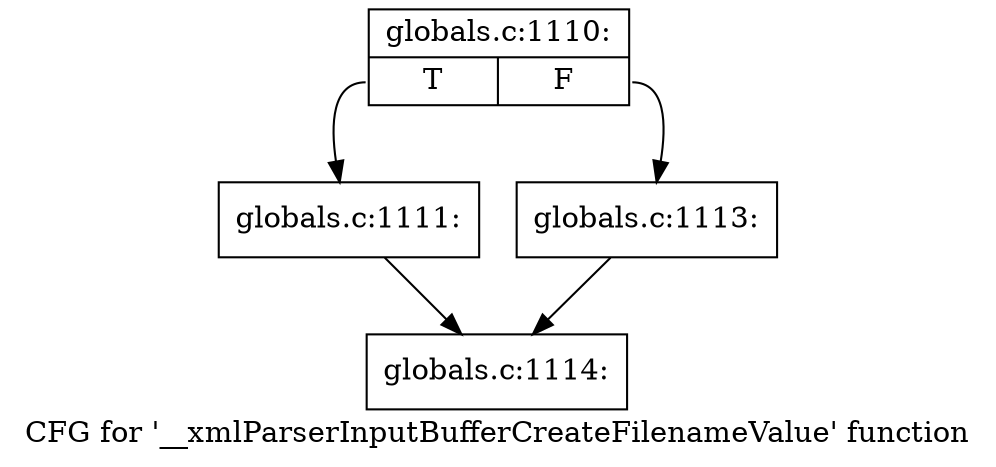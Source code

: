digraph "CFG for '__xmlParserInputBufferCreateFilenameValue' function" {
	label="CFG for '__xmlParserInputBufferCreateFilenameValue' function";

	Node0x5624fdb65be0 [shape=record,label="{globals.c:1110:|{<s0>T|<s1>F}}"];
	Node0x5624fdb65be0:s0 -> Node0x5624fdb65ce0;
	Node0x5624fdb65be0:s1 -> Node0x5624fdb65d80;
	Node0x5624fdb65ce0 [shape=record,label="{globals.c:1111:}"];
	Node0x5624fdb65ce0 -> Node0x5624fdb65c30;
	Node0x5624fdb65d80 [shape=record,label="{globals.c:1113:}"];
	Node0x5624fdb65d80 -> Node0x5624fdb65c30;
	Node0x5624fdb65c30 [shape=record,label="{globals.c:1114:}"];
}
